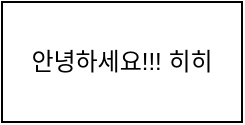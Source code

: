 <mxfile version="14.1.9" type="github">
  <diagram id="OEhobAqETvOdapS4N9l6" name="Page-1">
    <mxGraphModel dx="870" dy="605" grid="1" gridSize="10" guides="1" tooltips="1" connect="1" arrows="1" fold="1" page="1" pageScale="1" pageWidth="827" pageHeight="1169" math="0" shadow="0">
      <root>
        <mxCell id="0" />
        <mxCell id="1" parent="0" />
        <mxCell id="JVKfqlb26yD9942Ung3X-1" value="안녕하세요!!! 히히" style="rounded=0;whiteSpace=wrap;html=1;" parent="1" vertex="1">
          <mxGeometry x="350" y="350" width="120" height="60" as="geometry" />
        </mxCell>
      </root>
    </mxGraphModel>
  </diagram>
</mxfile>
